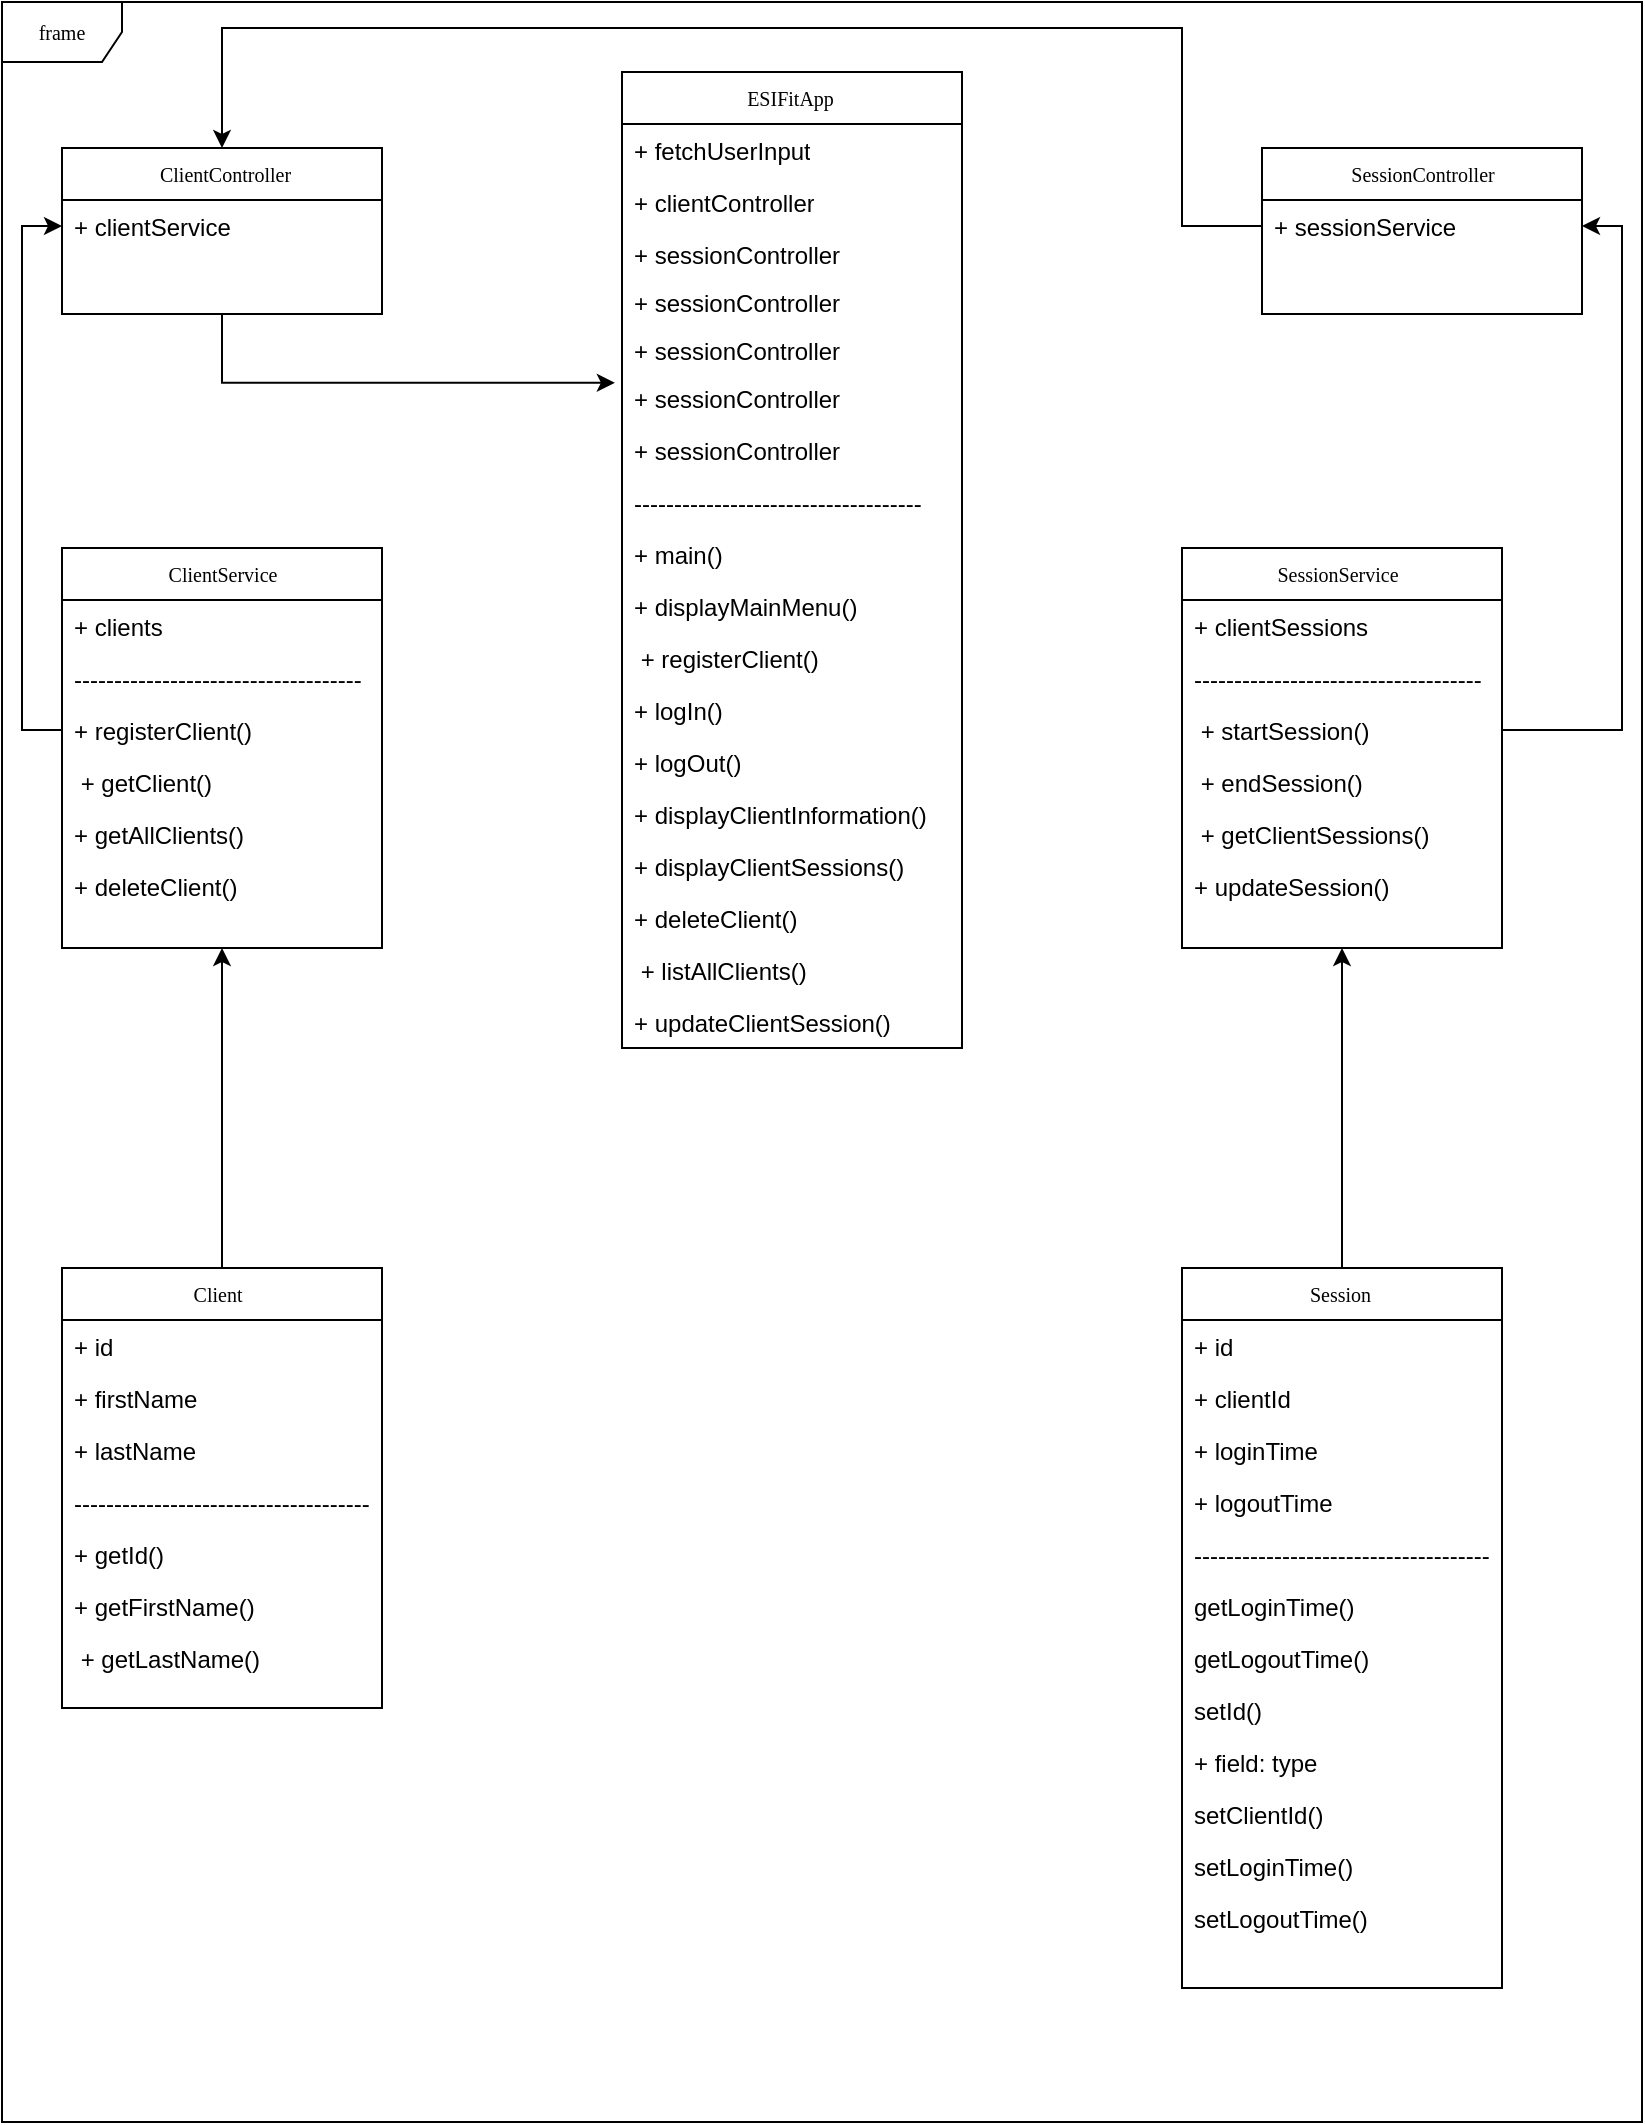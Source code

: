 <mxfile version="21.3.5" type="github">
  <diagram name="Page-1" id="c4acf3e9-155e-7222-9cf6-157b1a14988f">
    <mxGraphModel dx="1050" dy="587" grid="1" gridSize="10" guides="1" tooltips="1" connect="1" arrows="1" fold="1" page="1" pageScale="1" pageWidth="850" pageHeight="1100" background="none" math="0" shadow="0">
      <root>
        <mxCell id="0" />
        <mxCell id="1" parent="0" />
        <mxCell id="17acba5748e5396b-1" value="frame" style="shape=umlFrame;whiteSpace=wrap;html=1;rounded=0;shadow=0;comic=0;labelBackgroundColor=none;strokeWidth=1;fontFamily=Verdana;fontSize=10;align=center;gradientColor=none;" parent="1" vertex="1">
          <mxGeometry x="90" y="87" width="820" height="1060" as="geometry" />
        </mxCell>
        <mxCell id="17acba5748e5396b-2" value="ESIFitApp&amp;nbsp;" style="swimlane;html=1;fontStyle=0;childLayout=stackLayout;horizontal=1;startSize=26;fillColor=none;horizontalStack=0;resizeParent=1;resizeLast=0;collapsible=1;marginBottom=0;swimlaneFillColor=#ffffff;rounded=0;shadow=0;comic=0;labelBackgroundColor=none;strokeWidth=1;fontFamily=Verdana;fontSize=10;align=center;" parent="1" vertex="1">
          <mxGeometry x="400" y="122" width="170" height="488" as="geometry" />
        </mxCell>
        <mxCell id="17acba5748e5396b-3" value="+ fetchUserInput&lt;br&gt;&lt;br&gt;" style="text;html=1;strokeColor=none;fillColor=none;align=left;verticalAlign=top;spacingLeft=4;spacingRight=4;whiteSpace=wrap;overflow=hidden;rotatable=0;points=[[0,0.5],[1,0.5]];portConstraint=eastwest;" parent="17acba5748e5396b-2" vertex="1">
          <mxGeometry y="26" width="170" height="26" as="geometry" />
        </mxCell>
        <mxCell id="17acba5748e5396b-4" value="+ clientController" style="text;html=1;strokeColor=none;fillColor=none;align=left;verticalAlign=top;spacingLeft=4;spacingRight=4;whiteSpace=wrap;overflow=hidden;rotatable=0;points=[[0,0.5],[1,0.5]];portConstraint=eastwest;" parent="17acba5748e5396b-2" vertex="1">
          <mxGeometry y="52" width="170" height="26" as="geometry" />
        </mxCell>
        <mxCell id="ua4lf15_g7lLgSqZ2KAn-41" value="+ sessionController" style="text;html=1;strokeColor=none;fillColor=none;align=left;verticalAlign=top;spacingLeft=4;spacingRight=4;whiteSpace=wrap;overflow=hidden;rotatable=0;points=[[0,0.5],[1,0.5]];portConstraint=eastwest;" vertex="1" parent="17acba5748e5396b-2">
          <mxGeometry y="78" width="170" height="24" as="geometry" />
        </mxCell>
        <mxCell id="ua4lf15_g7lLgSqZ2KAn-40" value="+ sessionController" style="text;html=1;strokeColor=none;fillColor=none;align=left;verticalAlign=top;spacingLeft=4;spacingRight=4;whiteSpace=wrap;overflow=hidden;rotatable=0;points=[[0,0.5],[1,0.5]];portConstraint=eastwest;" vertex="1" parent="17acba5748e5396b-2">
          <mxGeometry y="102" width="170" height="24" as="geometry" />
        </mxCell>
        <mxCell id="ua4lf15_g7lLgSqZ2KAn-39" value="+ sessionController" style="text;html=1;strokeColor=none;fillColor=none;align=left;verticalAlign=top;spacingLeft=4;spacingRight=4;whiteSpace=wrap;overflow=hidden;rotatable=0;points=[[0,0.5],[1,0.5]];portConstraint=eastwest;" vertex="1" parent="17acba5748e5396b-2">
          <mxGeometry y="126" width="170" height="24" as="geometry" />
        </mxCell>
        <mxCell id="ua4lf15_g7lLgSqZ2KAn-38" value="+ sessionController" style="text;html=1;strokeColor=none;fillColor=none;align=left;verticalAlign=top;spacingLeft=4;spacingRight=4;whiteSpace=wrap;overflow=hidden;rotatable=0;points=[[0,0.5],[1,0.5]];portConstraint=eastwest;" vertex="1" parent="17acba5748e5396b-2">
          <mxGeometry y="150" width="170" height="26" as="geometry" />
        </mxCell>
        <mxCell id="17acba5748e5396b-6" value="+ sessionController" style="text;html=1;strokeColor=none;fillColor=none;align=left;verticalAlign=top;spacingLeft=4;spacingRight=4;whiteSpace=wrap;overflow=hidden;rotatable=0;points=[[0,0.5],[1,0.5]];portConstraint=eastwest;" parent="17acba5748e5396b-2" vertex="1">
          <mxGeometry y="176" width="170" height="26" as="geometry" />
        </mxCell>
        <mxCell id="17acba5748e5396b-9" value="------------------------------------&amp;nbsp;" style="text;html=1;strokeColor=none;fillColor=none;align=left;verticalAlign=top;spacingLeft=4;spacingRight=4;whiteSpace=wrap;overflow=hidden;rotatable=0;points=[[0,0.5],[1,0.5]];portConstraint=eastwest;" parent="17acba5748e5396b-2" vertex="1">
          <mxGeometry y="202" width="170" height="26" as="geometry" />
        </mxCell>
        <mxCell id="17acba5748e5396b-10" value="+ main()" style="text;html=1;strokeColor=none;fillColor=none;align=left;verticalAlign=top;spacingLeft=4;spacingRight=4;whiteSpace=wrap;overflow=hidden;rotatable=0;points=[[0,0.5],[1,0.5]];portConstraint=eastwest;" parent="17acba5748e5396b-2" vertex="1">
          <mxGeometry y="228" width="170" height="26" as="geometry" />
        </mxCell>
        <mxCell id="ua4lf15_g7lLgSqZ2KAn-9" value="+ displayMainMenu()" style="text;html=1;strokeColor=none;fillColor=none;align=left;verticalAlign=top;spacingLeft=4;spacingRight=4;whiteSpace=wrap;overflow=hidden;rotatable=0;points=[[0,0.5],[1,0.5]];portConstraint=eastwest;" vertex="1" parent="17acba5748e5396b-2">
          <mxGeometry y="254" width="170" height="26" as="geometry" />
        </mxCell>
        <mxCell id="ua4lf15_g7lLgSqZ2KAn-10" value="&amp;nbsp;+ registerClient()" style="text;html=1;strokeColor=none;fillColor=none;align=left;verticalAlign=top;spacingLeft=4;spacingRight=4;whiteSpace=wrap;overflow=hidden;rotatable=0;points=[[0,0.5],[1,0.5]];portConstraint=eastwest;" vertex="1" parent="17acba5748e5396b-2">
          <mxGeometry y="280" width="170" height="26" as="geometry" />
        </mxCell>
        <mxCell id="ua4lf15_g7lLgSqZ2KAn-11" value="+ logIn()&amp;nbsp;" style="text;html=1;strokeColor=none;fillColor=none;align=left;verticalAlign=top;spacingLeft=4;spacingRight=4;whiteSpace=wrap;overflow=hidden;rotatable=0;points=[[0,0.5],[1,0.5]];portConstraint=eastwest;" vertex="1" parent="17acba5748e5396b-2">
          <mxGeometry y="306" width="170" height="26" as="geometry" />
        </mxCell>
        <mxCell id="ua4lf15_g7lLgSqZ2KAn-12" value="+ logOut()" style="text;html=1;strokeColor=none;fillColor=none;align=left;verticalAlign=top;spacingLeft=4;spacingRight=4;whiteSpace=wrap;overflow=hidden;rotatable=0;points=[[0,0.5],[1,0.5]];portConstraint=eastwest;" vertex="1" parent="17acba5748e5396b-2">
          <mxGeometry y="332" width="170" height="26" as="geometry" />
        </mxCell>
        <mxCell id="ua4lf15_g7lLgSqZ2KAn-13" value="+ displayClientInformation()" style="text;html=1;strokeColor=none;fillColor=none;align=left;verticalAlign=top;spacingLeft=4;spacingRight=4;whiteSpace=wrap;overflow=hidden;rotatable=0;points=[[0,0.5],[1,0.5]];portConstraint=eastwest;" vertex="1" parent="17acba5748e5396b-2">
          <mxGeometry y="358" width="170" height="26" as="geometry" />
        </mxCell>
        <mxCell id="ua4lf15_g7lLgSqZ2KAn-14" value="+ displayClientSessions()&amp;nbsp;" style="text;html=1;strokeColor=none;fillColor=none;align=left;verticalAlign=top;spacingLeft=4;spacingRight=4;whiteSpace=wrap;overflow=hidden;rotatable=0;points=[[0,0.5],[1,0.5]];portConstraint=eastwest;" vertex="1" parent="17acba5748e5396b-2">
          <mxGeometry y="384" width="170" height="26" as="geometry" />
        </mxCell>
        <mxCell id="ua4lf15_g7lLgSqZ2KAn-15" value="+ deleteClient()" style="text;html=1;strokeColor=none;fillColor=none;align=left;verticalAlign=top;spacingLeft=4;spacingRight=4;whiteSpace=wrap;overflow=hidden;rotatable=0;points=[[0,0.5],[1,0.5]];portConstraint=eastwest;" vertex="1" parent="17acba5748e5396b-2">
          <mxGeometry y="410" width="170" height="26" as="geometry" />
        </mxCell>
        <mxCell id="ua4lf15_g7lLgSqZ2KAn-16" value="&amp;nbsp;+ listAllClients()" style="text;html=1;strokeColor=none;fillColor=none;align=left;verticalAlign=top;spacingLeft=4;spacingRight=4;whiteSpace=wrap;overflow=hidden;rotatable=0;points=[[0,0.5],[1,0.5]];portConstraint=eastwest;" vertex="1" parent="17acba5748e5396b-2">
          <mxGeometry y="436" width="170" height="26" as="geometry" />
        </mxCell>
        <mxCell id="17acba5748e5396b-8" value="+ updateClientSession()" style="text;html=1;strokeColor=none;fillColor=none;align=left;verticalAlign=top;spacingLeft=4;spacingRight=4;whiteSpace=wrap;overflow=hidden;rotatable=0;points=[[0,0.5],[1,0.5]];portConstraint=eastwest;" parent="17acba5748e5396b-2" vertex="1">
          <mxGeometry y="462" width="170" height="26" as="geometry" />
        </mxCell>
        <mxCell id="17acba5748e5396b-20" value="ClientService" style="swimlane;html=1;fontStyle=0;childLayout=stackLayout;horizontal=1;startSize=26;fillColor=none;horizontalStack=0;resizeParent=1;resizeLast=0;collapsible=1;marginBottom=0;swimlaneFillColor=#ffffff;rounded=0;shadow=0;comic=0;labelBackgroundColor=none;strokeWidth=1;fontFamily=Verdana;fontSize=10;align=center;" parent="1" vertex="1">
          <mxGeometry x="120" y="360" width="160" height="200" as="geometry" />
        </mxCell>
        <mxCell id="17acba5748e5396b-21" value="+&amp;nbsp;clients&amp;nbsp;" style="text;html=1;strokeColor=none;fillColor=none;align=left;verticalAlign=top;spacingLeft=4;spacingRight=4;whiteSpace=wrap;overflow=hidden;rotatable=0;points=[[0,0.5],[1,0.5]];portConstraint=eastwest;" parent="17acba5748e5396b-20" vertex="1">
          <mxGeometry y="26" width="160" height="26" as="geometry" />
        </mxCell>
        <mxCell id="ua4lf15_g7lLgSqZ2KAn-17" value="------------------------------------&amp;nbsp;" style="text;html=1;strokeColor=none;fillColor=none;align=left;verticalAlign=top;spacingLeft=4;spacingRight=4;whiteSpace=wrap;overflow=hidden;rotatable=0;points=[[0,0.5],[1,0.5]];portConstraint=eastwest;" vertex="1" parent="17acba5748e5396b-20">
          <mxGeometry y="52" width="160" height="26" as="geometry" />
        </mxCell>
        <mxCell id="17acba5748e5396b-24" value="+ registerClient()" style="text;html=1;strokeColor=none;fillColor=none;align=left;verticalAlign=top;spacingLeft=4;spacingRight=4;whiteSpace=wrap;overflow=hidden;rotatable=0;points=[[0,0.5],[1,0.5]];portConstraint=eastwest;" parent="17acba5748e5396b-20" vertex="1">
          <mxGeometry y="78" width="160" height="26" as="geometry" />
        </mxCell>
        <mxCell id="17acba5748e5396b-26" value="&amp;nbsp;+ getClient()&amp;nbsp;" style="text;html=1;strokeColor=none;fillColor=none;align=left;verticalAlign=top;spacingLeft=4;spacingRight=4;whiteSpace=wrap;overflow=hidden;rotatable=0;points=[[0,0.5],[1,0.5]];portConstraint=eastwest;" parent="17acba5748e5396b-20" vertex="1">
          <mxGeometry y="104" width="160" height="26" as="geometry" />
        </mxCell>
        <mxCell id="ua4lf15_g7lLgSqZ2KAn-18" value="+ getAllClients()" style="text;html=1;strokeColor=none;fillColor=none;align=left;verticalAlign=top;spacingLeft=4;spacingRight=4;whiteSpace=wrap;overflow=hidden;rotatable=0;points=[[0,0.5],[1,0.5]];portConstraint=eastwest;" vertex="1" parent="17acba5748e5396b-20">
          <mxGeometry y="130" width="160" height="26" as="geometry" />
        </mxCell>
        <mxCell id="ua4lf15_g7lLgSqZ2KAn-19" value="+ deleteClient()&amp;nbsp;" style="text;html=1;strokeColor=none;fillColor=none;align=left;verticalAlign=top;spacingLeft=4;spacingRight=4;whiteSpace=wrap;overflow=hidden;rotatable=0;points=[[0,0.5],[1,0.5]];portConstraint=eastwest;" vertex="1" parent="17acba5748e5396b-20">
          <mxGeometry y="156" width="160" height="26" as="geometry" />
        </mxCell>
        <mxCell id="17acba5748e5396b-30" value="SessionService&amp;nbsp;&amp;nbsp;" style="swimlane;html=1;fontStyle=0;childLayout=stackLayout;horizontal=1;startSize=26;fillColor=none;horizontalStack=0;resizeParent=1;resizeLast=0;collapsible=1;marginBottom=0;swimlaneFillColor=#ffffff;rounded=0;shadow=0;comic=0;labelBackgroundColor=none;strokeWidth=1;fontFamily=Verdana;fontSize=10;align=center;" parent="1" vertex="1">
          <mxGeometry x="680" y="360" width="160" height="200" as="geometry" />
        </mxCell>
        <mxCell id="17acba5748e5396b-31" value="+&amp;nbsp;clientSessions" style="text;html=1;strokeColor=none;fillColor=none;align=left;verticalAlign=top;spacingLeft=4;spacingRight=4;whiteSpace=wrap;overflow=hidden;rotatable=0;points=[[0,0.5],[1,0.5]];portConstraint=eastwest;" parent="17acba5748e5396b-30" vertex="1">
          <mxGeometry y="26" width="160" height="26" as="geometry" />
        </mxCell>
        <mxCell id="ua4lf15_g7lLgSqZ2KAn-20" value="------------------------------------&amp;nbsp;" style="text;html=1;strokeColor=none;fillColor=none;align=left;verticalAlign=top;spacingLeft=4;spacingRight=4;whiteSpace=wrap;overflow=hidden;rotatable=0;points=[[0,0.5],[1,0.5]];portConstraint=eastwest;" vertex="1" parent="17acba5748e5396b-30">
          <mxGeometry y="52" width="160" height="26" as="geometry" />
        </mxCell>
        <mxCell id="17acba5748e5396b-32" value="&amp;nbsp;+ startSession()" style="text;html=1;strokeColor=none;fillColor=none;align=left;verticalAlign=top;spacingLeft=4;spacingRight=4;whiteSpace=wrap;overflow=hidden;rotatable=0;points=[[0,0.5],[1,0.5]];portConstraint=eastwest;" parent="17acba5748e5396b-30" vertex="1">
          <mxGeometry y="78" width="160" height="26" as="geometry" />
        </mxCell>
        <mxCell id="17acba5748e5396b-33" value="&amp;nbsp;+ endSession()" style="text;html=1;strokeColor=none;fillColor=none;align=left;verticalAlign=top;spacingLeft=4;spacingRight=4;whiteSpace=wrap;overflow=hidden;rotatable=0;points=[[0,0.5],[1,0.5]];portConstraint=eastwest;" parent="17acba5748e5396b-30" vertex="1">
          <mxGeometry y="104" width="160" height="26" as="geometry" />
        </mxCell>
        <mxCell id="ua4lf15_g7lLgSqZ2KAn-21" value="&amp;nbsp;+ getClientSessions()" style="text;html=1;strokeColor=none;fillColor=none;align=left;verticalAlign=top;spacingLeft=4;spacingRight=4;whiteSpace=wrap;overflow=hidden;rotatable=0;points=[[0,0.5],[1,0.5]];portConstraint=eastwest;" vertex="1" parent="17acba5748e5396b-30">
          <mxGeometry y="130" width="160" height="26" as="geometry" />
        </mxCell>
        <mxCell id="ua4lf15_g7lLgSqZ2KAn-22" value="+ updateSession()&amp;nbsp;" style="text;html=1;strokeColor=none;fillColor=none;align=left;verticalAlign=top;spacingLeft=4;spacingRight=4;whiteSpace=wrap;overflow=hidden;rotatable=0;points=[[0,0.5],[1,0.5]];portConstraint=eastwest;" vertex="1" parent="17acba5748e5396b-30">
          <mxGeometry y="156" width="160" height="26" as="geometry" />
        </mxCell>
        <mxCell id="ua4lf15_g7lLgSqZ2KAn-44" style="edgeStyle=orthogonalEdgeStyle;rounded=0;orthogonalLoop=1;jettySize=auto;html=1;exitX=0.5;exitY=1;exitDx=0;exitDy=0;entryX=-0.021;entryY=0.208;entryDx=0;entryDy=0;entryPerimeter=0;" edge="1" parent="1" source="17acba5748e5396b-44" target="ua4lf15_g7lLgSqZ2KAn-38">
          <mxGeometry relative="1" as="geometry" />
        </mxCell>
        <mxCell id="17acba5748e5396b-44" value="&amp;nbsp;ClientController" style="swimlane;html=1;fontStyle=0;childLayout=stackLayout;horizontal=1;startSize=26;fillColor=none;horizontalStack=0;resizeParent=1;resizeLast=0;collapsible=1;marginBottom=0;swimlaneFillColor=#ffffff;rounded=0;shadow=0;comic=0;labelBackgroundColor=none;strokeWidth=1;fontFamily=Verdana;fontSize=10;align=center;" parent="1" vertex="1">
          <mxGeometry x="120" y="160" width="160" height="83" as="geometry" />
        </mxCell>
        <mxCell id="17acba5748e5396b-45" value="+&amp;nbsp;clientService" style="text;html=1;strokeColor=none;fillColor=none;align=left;verticalAlign=top;spacingLeft=4;spacingRight=4;whiteSpace=wrap;overflow=hidden;rotatable=0;points=[[0,0.5],[1,0.5]];portConstraint=eastwest;" parent="17acba5748e5396b-44" vertex="1">
          <mxGeometry y="26" width="160" height="26" as="geometry" />
        </mxCell>
        <mxCell id="5d2195bd80daf111-5" value="SessionController" style="swimlane;html=1;fontStyle=0;childLayout=stackLayout;horizontal=1;startSize=26;fillColor=none;horizontalStack=0;resizeParent=1;resizeLast=0;collapsible=1;marginBottom=0;swimlaneFillColor=#ffffff;rounded=0;shadow=0;comic=0;labelBackgroundColor=none;strokeWidth=1;fontFamily=Verdana;fontSize=10;align=center;" parent="1" vertex="1">
          <mxGeometry x="720" y="160" width="160" height="83" as="geometry" />
        </mxCell>
        <mxCell id="5d2195bd80daf111-6" value="+&amp;nbsp;sessionService&amp;nbsp;" style="text;html=1;strokeColor=none;fillColor=none;align=left;verticalAlign=top;spacingLeft=4;spacingRight=4;whiteSpace=wrap;overflow=hidden;rotatable=0;points=[[0,0.5],[1,0.5]];portConstraint=eastwest;" parent="5d2195bd80daf111-5" vertex="1">
          <mxGeometry y="26" width="160" height="26" as="geometry" />
        </mxCell>
        <mxCell id="ua4lf15_g7lLgSqZ2KAn-48" style="edgeStyle=orthogonalEdgeStyle;rounded=0;orthogonalLoop=1;jettySize=auto;html=1;exitX=0.5;exitY=0;exitDx=0;exitDy=0;entryX=0.5;entryY=1;entryDx=0;entryDy=0;" edge="1" parent="1" source="ua4lf15_g7lLgSqZ2KAn-1" target="17acba5748e5396b-20">
          <mxGeometry relative="1" as="geometry" />
        </mxCell>
        <mxCell id="ua4lf15_g7lLgSqZ2KAn-1" value="Client&amp;nbsp;&amp;nbsp;" style="swimlane;html=1;fontStyle=0;childLayout=stackLayout;horizontal=1;startSize=26;fillColor=none;horizontalStack=0;resizeParent=1;resizeLast=0;collapsible=1;marginBottom=0;swimlaneFillColor=#ffffff;rounded=0;shadow=0;comic=0;labelBackgroundColor=none;strokeWidth=1;fontFamily=Verdana;fontSize=10;align=center;" vertex="1" parent="1">
          <mxGeometry x="120" y="720" width="160" height="220" as="geometry" />
        </mxCell>
        <mxCell id="ua4lf15_g7lLgSqZ2KAn-2" value="+&amp;nbsp;id&amp;nbsp;" style="text;html=1;strokeColor=none;fillColor=none;align=left;verticalAlign=top;spacingLeft=4;spacingRight=4;whiteSpace=wrap;overflow=hidden;rotatable=0;points=[[0,0.5],[1,0.5]];portConstraint=eastwest;" vertex="1" parent="ua4lf15_g7lLgSqZ2KAn-1">
          <mxGeometry y="26" width="160" height="26" as="geometry" />
        </mxCell>
        <mxCell id="ua4lf15_g7lLgSqZ2KAn-3" value="+&amp;nbsp;firstName&amp;nbsp;" style="text;html=1;strokeColor=none;fillColor=none;align=left;verticalAlign=top;spacingLeft=4;spacingRight=4;whiteSpace=wrap;overflow=hidden;rotatable=0;points=[[0,0.5],[1,0.5]];portConstraint=eastwest;" vertex="1" parent="ua4lf15_g7lLgSqZ2KAn-1">
          <mxGeometry y="52" width="160" height="26" as="geometry" />
        </mxCell>
        <mxCell id="ua4lf15_g7lLgSqZ2KAn-4" value="+&amp;nbsp;lastName&amp;nbsp;" style="text;html=1;strokeColor=none;fillColor=none;align=left;verticalAlign=top;spacingLeft=4;spacingRight=4;whiteSpace=wrap;overflow=hidden;rotatable=0;points=[[0,0.5],[1,0.5]];portConstraint=eastwest;" vertex="1" parent="ua4lf15_g7lLgSqZ2KAn-1">
          <mxGeometry y="78" width="160" height="26" as="geometry" />
        </mxCell>
        <mxCell id="ua4lf15_g7lLgSqZ2KAn-23" value="-------------------------------------" style="text;html=1;strokeColor=none;fillColor=none;align=left;verticalAlign=top;spacingLeft=4;spacingRight=4;whiteSpace=wrap;overflow=hidden;rotatable=0;points=[[0,0.5],[1,0.5]];portConstraint=eastwest;" vertex="1" parent="ua4lf15_g7lLgSqZ2KAn-1">
          <mxGeometry y="104" width="160" height="26" as="geometry" />
        </mxCell>
        <mxCell id="ua4lf15_g7lLgSqZ2KAn-24" value="+ getId()" style="text;html=1;strokeColor=none;fillColor=none;align=left;verticalAlign=top;spacingLeft=4;spacingRight=4;whiteSpace=wrap;overflow=hidden;rotatable=0;points=[[0,0.5],[1,0.5]];portConstraint=eastwest;" vertex="1" parent="ua4lf15_g7lLgSqZ2KAn-1">
          <mxGeometry y="130" width="160" height="26" as="geometry" />
        </mxCell>
        <mxCell id="ua4lf15_g7lLgSqZ2KAn-25" value="+ getFirstName()" style="text;html=1;strokeColor=none;fillColor=none;align=left;verticalAlign=top;spacingLeft=4;spacingRight=4;whiteSpace=wrap;overflow=hidden;rotatable=0;points=[[0,0.5],[1,0.5]];portConstraint=eastwest;" vertex="1" parent="ua4lf15_g7lLgSqZ2KAn-1">
          <mxGeometry y="156" width="160" height="26" as="geometry" />
        </mxCell>
        <mxCell id="ua4lf15_g7lLgSqZ2KAn-26" value="&amp;nbsp;+ getLastName()" style="text;html=1;strokeColor=none;fillColor=none;align=left;verticalAlign=top;spacingLeft=4;spacingRight=4;whiteSpace=wrap;overflow=hidden;rotatable=0;points=[[0,0.5],[1,0.5]];portConstraint=eastwest;" vertex="1" parent="ua4lf15_g7lLgSqZ2KAn-1">
          <mxGeometry y="182" width="160" height="26" as="geometry" />
        </mxCell>
        <mxCell id="ua4lf15_g7lLgSqZ2KAn-49" style="edgeStyle=orthogonalEdgeStyle;rounded=0;orthogonalLoop=1;jettySize=auto;html=1;exitX=0.5;exitY=0;exitDx=0;exitDy=0;entryX=0.5;entryY=1;entryDx=0;entryDy=0;" edge="1" parent="1" source="ua4lf15_g7lLgSqZ2KAn-5" target="17acba5748e5396b-30">
          <mxGeometry relative="1" as="geometry" />
        </mxCell>
        <mxCell id="ua4lf15_g7lLgSqZ2KAn-5" value="Session&amp;nbsp;" style="swimlane;html=1;fontStyle=0;childLayout=stackLayout;horizontal=1;startSize=26;fillColor=none;horizontalStack=0;resizeParent=1;resizeLast=0;collapsible=1;marginBottom=0;swimlaneFillColor=#ffffff;rounded=0;shadow=0;comic=0;labelBackgroundColor=none;strokeWidth=1;fontFamily=Verdana;fontSize=10;align=center;" vertex="1" parent="1">
          <mxGeometry x="680" y="720" width="160" height="360" as="geometry" />
        </mxCell>
        <mxCell id="ua4lf15_g7lLgSqZ2KAn-6" value="+&amp;nbsp;id&amp;nbsp;" style="text;html=1;strokeColor=none;fillColor=none;align=left;verticalAlign=top;spacingLeft=4;spacingRight=4;whiteSpace=wrap;overflow=hidden;rotatable=0;points=[[0,0.5],[1,0.5]];portConstraint=eastwest;" vertex="1" parent="ua4lf15_g7lLgSqZ2KAn-5">
          <mxGeometry y="26" width="160" height="26" as="geometry" />
        </mxCell>
        <mxCell id="ua4lf15_g7lLgSqZ2KAn-7" value="+&amp;nbsp;clientId&amp;nbsp;" style="text;html=1;strokeColor=none;fillColor=none;align=left;verticalAlign=top;spacingLeft=4;spacingRight=4;whiteSpace=wrap;overflow=hidden;rotatable=0;points=[[0,0.5],[1,0.5]];portConstraint=eastwest;" vertex="1" parent="ua4lf15_g7lLgSqZ2KAn-5">
          <mxGeometry y="52" width="160" height="26" as="geometry" />
        </mxCell>
        <mxCell id="ua4lf15_g7lLgSqZ2KAn-8" value="+&amp;nbsp;loginTime" style="text;html=1;strokeColor=none;fillColor=none;align=left;verticalAlign=top;spacingLeft=4;spacingRight=4;whiteSpace=wrap;overflow=hidden;rotatable=0;points=[[0,0.5],[1,0.5]];portConstraint=eastwest;" vertex="1" parent="ua4lf15_g7lLgSqZ2KAn-5">
          <mxGeometry y="78" width="160" height="26" as="geometry" />
        </mxCell>
        <mxCell id="ua4lf15_g7lLgSqZ2KAn-30" value="+&amp;nbsp;logoutTime&amp;nbsp;" style="text;html=1;strokeColor=none;fillColor=none;align=left;verticalAlign=top;spacingLeft=4;spacingRight=4;whiteSpace=wrap;overflow=hidden;rotatable=0;points=[[0,0.5],[1,0.5]];portConstraint=eastwest;" vertex="1" parent="ua4lf15_g7lLgSqZ2KAn-5">
          <mxGeometry y="104" width="160" height="26" as="geometry" />
        </mxCell>
        <mxCell id="ua4lf15_g7lLgSqZ2KAn-29" value="-------------------------------------" style="text;html=1;strokeColor=none;fillColor=none;align=left;verticalAlign=top;spacingLeft=4;spacingRight=4;whiteSpace=wrap;overflow=hidden;rotatable=0;points=[[0,0.5],[1,0.5]];portConstraint=eastwest;" vertex="1" parent="ua4lf15_g7lLgSqZ2KAn-5">
          <mxGeometry y="130" width="160" height="26" as="geometry" />
        </mxCell>
        <mxCell id="ua4lf15_g7lLgSqZ2KAn-31" value="getLoginTime()" style="text;html=1;strokeColor=none;fillColor=none;align=left;verticalAlign=top;spacingLeft=4;spacingRight=4;whiteSpace=wrap;overflow=hidden;rotatable=0;points=[[0,0.5],[1,0.5]];portConstraint=eastwest;" vertex="1" parent="ua4lf15_g7lLgSqZ2KAn-5">
          <mxGeometry y="156" width="160" height="26" as="geometry" />
        </mxCell>
        <mxCell id="ua4lf15_g7lLgSqZ2KAn-32" value="getLogoutTime()" style="text;html=1;strokeColor=none;fillColor=none;align=left;verticalAlign=top;spacingLeft=4;spacingRight=4;whiteSpace=wrap;overflow=hidden;rotatable=0;points=[[0,0.5],[1,0.5]];portConstraint=eastwest;" vertex="1" parent="ua4lf15_g7lLgSqZ2KAn-5">
          <mxGeometry y="182" width="160" height="26" as="geometry" />
        </mxCell>
        <mxCell id="ua4lf15_g7lLgSqZ2KAn-33" value="setId()&amp;nbsp;" style="text;html=1;strokeColor=none;fillColor=none;align=left;verticalAlign=top;spacingLeft=4;spacingRight=4;whiteSpace=wrap;overflow=hidden;rotatable=0;points=[[0,0.5],[1,0.5]];portConstraint=eastwest;" vertex="1" parent="ua4lf15_g7lLgSqZ2KAn-5">
          <mxGeometry y="208" width="160" height="26" as="geometry" />
        </mxCell>
        <mxCell id="ua4lf15_g7lLgSqZ2KAn-34" value="+ field: type" style="text;html=1;strokeColor=none;fillColor=none;align=left;verticalAlign=top;spacingLeft=4;spacingRight=4;whiteSpace=wrap;overflow=hidden;rotatable=0;points=[[0,0.5],[1,0.5]];portConstraint=eastwest;" vertex="1" parent="ua4lf15_g7lLgSqZ2KAn-5">
          <mxGeometry y="234" width="160" height="26" as="geometry" />
        </mxCell>
        <mxCell id="ua4lf15_g7lLgSqZ2KAn-35" value="setClientId()" style="text;html=1;strokeColor=none;fillColor=none;align=left;verticalAlign=top;spacingLeft=4;spacingRight=4;whiteSpace=wrap;overflow=hidden;rotatable=0;points=[[0,0.5],[1,0.5]];portConstraint=eastwest;" vertex="1" parent="ua4lf15_g7lLgSqZ2KAn-5">
          <mxGeometry y="260" width="160" height="26" as="geometry" />
        </mxCell>
        <mxCell id="ua4lf15_g7lLgSqZ2KAn-36" value="setLoginTime()" style="text;html=1;strokeColor=none;fillColor=none;align=left;verticalAlign=top;spacingLeft=4;spacingRight=4;whiteSpace=wrap;overflow=hidden;rotatable=0;points=[[0,0.5],[1,0.5]];portConstraint=eastwest;" vertex="1" parent="ua4lf15_g7lLgSqZ2KAn-5">
          <mxGeometry y="286" width="160" height="26" as="geometry" />
        </mxCell>
        <mxCell id="ua4lf15_g7lLgSqZ2KAn-37" value="setLogoutTime()" style="text;html=1;strokeColor=none;fillColor=none;align=left;verticalAlign=top;spacingLeft=4;spacingRight=4;whiteSpace=wrap;overflow=hidden;rotatable=0;points=[[0,0.5],[1,0.5]];portConstraint=eastwest;" vertex="1" parent="ua4lf15_g7lLgSqZ2KAn-5">
          <mxGeometry y="312" width="160" height="26" as="geometry" />
        </mxCell>
        <mxCell id="ua4lf15_g7lLgSqZ2KAn-43" style="edgeStyle=orthogonalEdgeStyle;rounded=0;orthogonalLoop=1;jettySize=auto;html=1;exitX=0;exitY=0.5;exitDx=0;exitDy=0;entryX=0.5;entryY=0;entryDx=0;entryDy=0;" edge="1" parent="1" source="5d2195bd80daf111-6" target="17acba5748e5396b-44">
          <mxGeometry relative="1" as="geometry">
            <Array as="points">
              <mxPoint x="680" y="100" />
              <mxPoint x="200" y="100" />
            </Array>
          </mxGeometry>
        </mxCell>
        <mxCell id="ua4lf15_g7lLgSqZ2KAn-45" style="edgeStyle=orthogonalEdgeStyle;rounded=0;orthogonalLoop=1;jettySize=auto;html=1;entryX=0;entryY=0.5;entryDx=0;entryDy=0;" edge="1" parent="1" source="17acba5748e5396b-24" target="17acba5748e5396b-45">
          <mxGeometry relative="1" as="geometry" />
        </mxCell>
        <mxCell id="ua4lf15_g7lLgSqZ2KAn-46" style="edgeStyle=orthogonalEdgeStyle;rounded=0;orthogonalLoop=1;jettySize=auto;html=1;exitX=1;exitY=0.5;exitDx=0;exitDy=0;entryX=1;entryY=0.5;entryDx=0;entryDy=0;" edge="1" parent="1" source="17acba5748e5396b-32" target="5d2195bd80daf111-6">
          <mxGeometry relative="1" as="geometry" />
        </mxCell>
      </root>
    </mxGraphModel>
  </diagram>
</mxfile>
